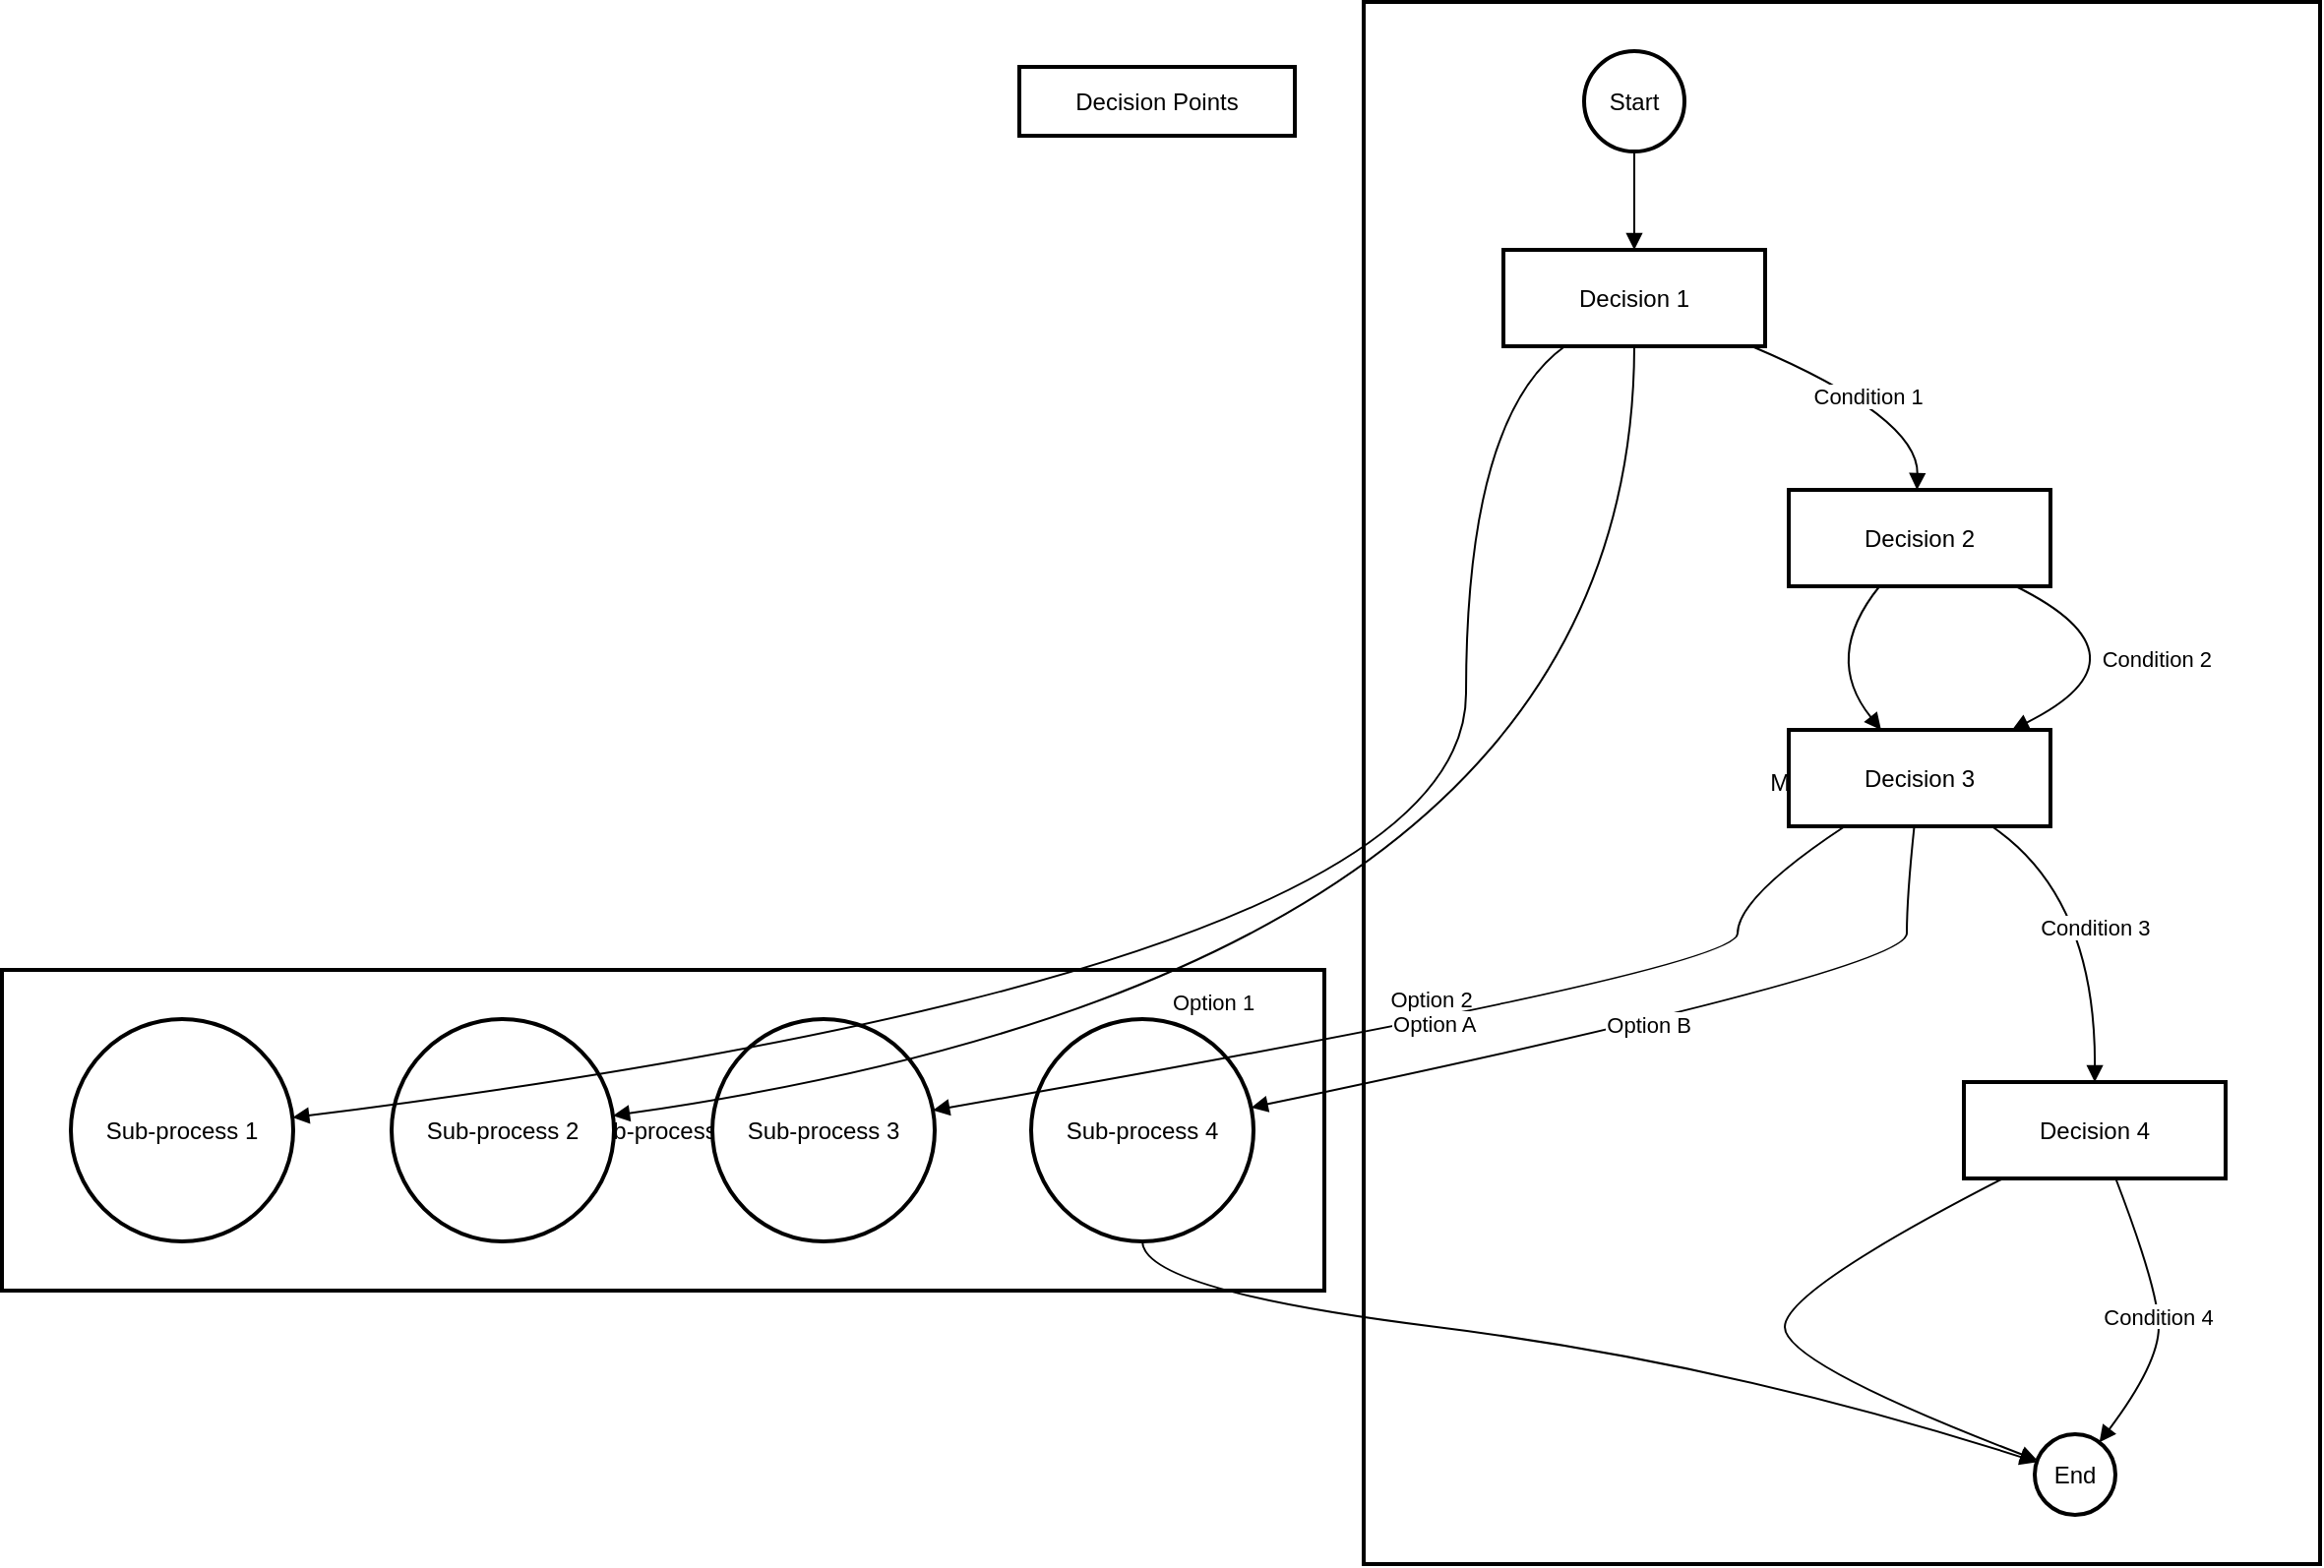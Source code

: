 <mxfile version="25.0.1">
  <diagram name="Página-1" id="Zd-YOFRQ54izxJF7CTdH">
    <mxGraphModel>
      <root>
        <mxCell id="0" />
        <mxCell id="1" parent="0" />
        <mxCell id="2" value="Sub-processes" style="whiteSpace=wrap;strokeWidth=2;" vertex="1" parent="1">
          <mxGeometry x="8" y="500" width="672" height="163" as="geometry" />
        </mxCell>
        <mxCell id="3" value="Decision Points" style="whiteSpace=wrap;strokeWidth=2;" vertex="1" parent="1">
          <mxGeometry x="525" y="41" width="140" height="35" as="geometry" />
        </mxCell>
        <mxCell id="4" value="Main Process" style="whiteSpace=wrap;strokeWidth=2;" vertex="1" parent="1">
          <mxGeometry x="700" y="8" width="486" height="794" as="geometry" />
        </mxCell>
        <mxCell id="5" value="Start" style="ellipse;aspect=fixed;strokeWidth=2;whiteSpace=wrap;" vertex="1" parent="1">
          <mxGeometry x="812" y="33" width="51" height="51" as="geometry" />
        </mxCell>
        <mxCell id="6" value="Decision 1" style="whiteSpace=wrap;strokeWidth=2;" vertex="1" parent="1">
          <mxGeometry x="771" y="134" width="133" height="49" as="geometry" />
        </mxCell>
        <mxCell id="7" value="Decision 2" style="whiteSpace=wrap;strokeWidth=2;" vertex="1" parent="1">
          <mxGeometry x="916" y="256" width="133" height="49" as="geometry" />
        </mxCell>
        <mxCell id="8" value="Decision 3" style="whiteSpace=wrap;strokeWidth=2;" vertex="1" parent="1">
          <mxGeometry x="916" y="378" width="133" height="49" as="geometry" />
        </mxCell>
        <mxCell id="9" value="Decision 4" style="whiteSpace=wrap;strokeWidth=2;" vertex="1" parent="1">
          <mxGeometry x="1005" y="557" width="133" height="49" as="geometry" />
        </mxCell>
        <mxCell id="10" value="End" style="ellipse;aspect=fixed;strokeWidth=2;whiteSpace=wrap;" vertex="1" parent="1">
          <mxGeometry x="1041" y="736" width="41" height="41" as="geometry" />
        </mxCell>
        <mxCell id="11" value="Sub-process 1" style="ellipse;aspect=fixed;strokeWidth=2;whiteSpace=wrap;" vertex="1" parent="1">
          <mxGeometry x="43" y="525" width="113" height="113" as="geometry" />
        </mxCell>
        <mxCell id="12" value="Sub-process 2" style="ellipse;aspect=fixed;strokeWidth=2;whiteSpace=wrap;" vertex="1" parent="1">
          <mxGeometry x="206" y="525" width="113" height="113" as="geometry" />
        </mxCell>
        <mxCell id="13" value="Sub-process 3" style="ellipse;aspect=fixed;strokeWidth=2;whiteSpace=wrap;" vertex="1" parent="1">
          <mxGeometry x="369" y="525" width="113" height="113" as="geometry" />
        </mxCell>
        <mxCell id="14" value="Sub-process 4" style="ellipse;aspect=fixed;strokeWidth=2;whiteSpace=wrap;" vertex="1" parent="1">
          <mxGeometry x="531" y="525" width="113" height="113" as="geometry" />
        </mxCell>
        <mxCell id="15" value="Condition 1" style="curved=1;startArrow=none;endArrow=block;exitX=0.94;exitY=0.99;entryX=0.49;entryY=-0.01;" edge="1" parent="1" source="6" target="7">
          <mxGeometry relative="1" as="geometry">
            <Array as="points">
              <mxPoint x="982" y="219" />
            </Array>
          </mxGeometry>
        </mxCell>
        <mxCell id="16" value="Condition 2" style="curved=1;startArrow=none;endArrow=block;exitX=0.86;exitY=0.99;entryX=0.86;entryY=-0.01;" edge="1" parent="1" source="7" target="8">
          <mxGeometry relative="1" as="geometry">
            <Array as="points">
              <mxPoint x="1104" y="341" />
            </Array>
          </mxGeometry>
        </mxCell>
        <mxCell id="17" value="Condition 3" style="curved=1;startArrow=none;endArrow=block;exitX=0.77;exitY=0.99;entryX=0.5;entryY=0;" edge="1" parent="1" source="8" target="9">
          <mxGeometry relative="1" as="geometry">
            <Array as="points">
              <mxPoint x="1072" y="463" />
            </Array>
          </mxGeometry>
        </mxCell>
        <mxCell id="18" value="Condition 4" style="curved=1;startArrow=none;endArrow=block;exitX=0.58;exitY=1;entryX=0.88;entryY=0;" edge="1" parent="1" source="9" target="10">
          <mxGeometry relative="1" as="geometry">
            <Array as="points">
              <mxPoint x="1104" y="663" />
              <mxPoint x="1104" y="700" />
            </Array>
          </mxGeometry>
        </mxCell>
        <mxCell id="19" value="" style="curved=1;startArrow=none;endArrow=block;exitX=0.5;exitY=0.99;entryX=0.5;entryY=-0.01;" edge="1" parent="1" source="5" target="6">
          <mxGeometry relative="1" as="geometry">
            <Array as="points" />
          </mxGeometry>
        </mxCell>
        <mxCell id="20" value="Option 1" style="curved=1;startArrow=none;endArrow=block;exitX=0.24;exitY=0.99;entryX=1;entryY=0.44;" edge="1" parent="1" source="6" target="11">
          <mxGeometry relative="1" as="geometry">
            <Array as="points">
              <mxPoint x="752" y="219" />
              <mxPoint x="752" y="500" />
            </Array>
          </mxGeometry>
        </mxCell>
        <mxCell id="21" value="Option 2" style="curved=1;startArrow=none;endArrow=block;exitX=0.5;exitY=0.99;entryX=1;entryY=0.43;" edge="1" parent="1" source="6" target="12">
          <mxGeometry relative="1" as="geometry">
            <Array as="points">
              <mxPoint x="837" y="500" />
            </Array>
          </mxGeometry>
        </mxCell>
        <mxCell id="22" value="" style="curved=1;startArrow=none;endArrow=block;exitX=0.35;exitY=0.99;entryX=0.35;entryY=-0.01;" edge="1" parent="1" source="7" target="8">
          <mxGeometry relative="1" as="geometry">
            <Array as="points">
              <mxPoint x="933" y="341" />
            </Array>
          </mxGeometry>
        </mxCell>
        <mxCell id="23" value="Option A" style="curved=1;startArrow=none;endArrow=block;exitX=0.22;exitY=0.99;entryX=0.99;entryY=0.41;" edge="1" parent="1" source="8" target="13">
          <mxGeometry relative="1" as="geometry">
            <Array as="points">
              <mxPoint x="890" y="463" />
              <mxPoint x="890" y="500" />
            </Array>
          </mxGeometry>
        </mxCell>
        <mxCell id="24" value="Option B" style="curved=1;startArrow=none;endArrow=block;exitX=0.48;exitY=0.99;entryX=1.01;entryY=0.39;" edge="1" parent="1" source="8" target="14">
          <mxGeometry relative="1" as="geometry">
            <Array as="points">
              <mxPoint x="976" y="463" />
              <mxPoint x="976" y="500" />
            </Array>
          </mxGeometry>
        </mxCell>
        <mxCell id="25" value="" style="curved=1;startArrow=none;endArrow=block;exitX=0.15;exitY=1;entryX=0.01;entryY=0.31;" edge="1" parent="1" source="9" target="10">
          <mxGeometry relative="1" as="geometry">
            <Array as="points">
              <mxPoint x="914" y="663" />
              <mxPoint x="914" y="700" />
            </Array>
          </mxGeometry>
        </mxCell>
        <mxCell id="26" value="" style="curved=1;startArrow=none;endArrow=block;exitX=0.5;exitY=1;entryX=0.01;entryY=0.34;" edge="1" parent="1" source="14" target="10">
          <mxGeometry relative="1" as="geometry">
            <Array as="points">
              <mxPoint x="588" y="663" />
              <mxPoint x="886" y="700" />
            </Array>
          </mxGeometry>
        </mxCell>
      </root>
    </mxGraphModel>
  </diagram>
</mxfile>

